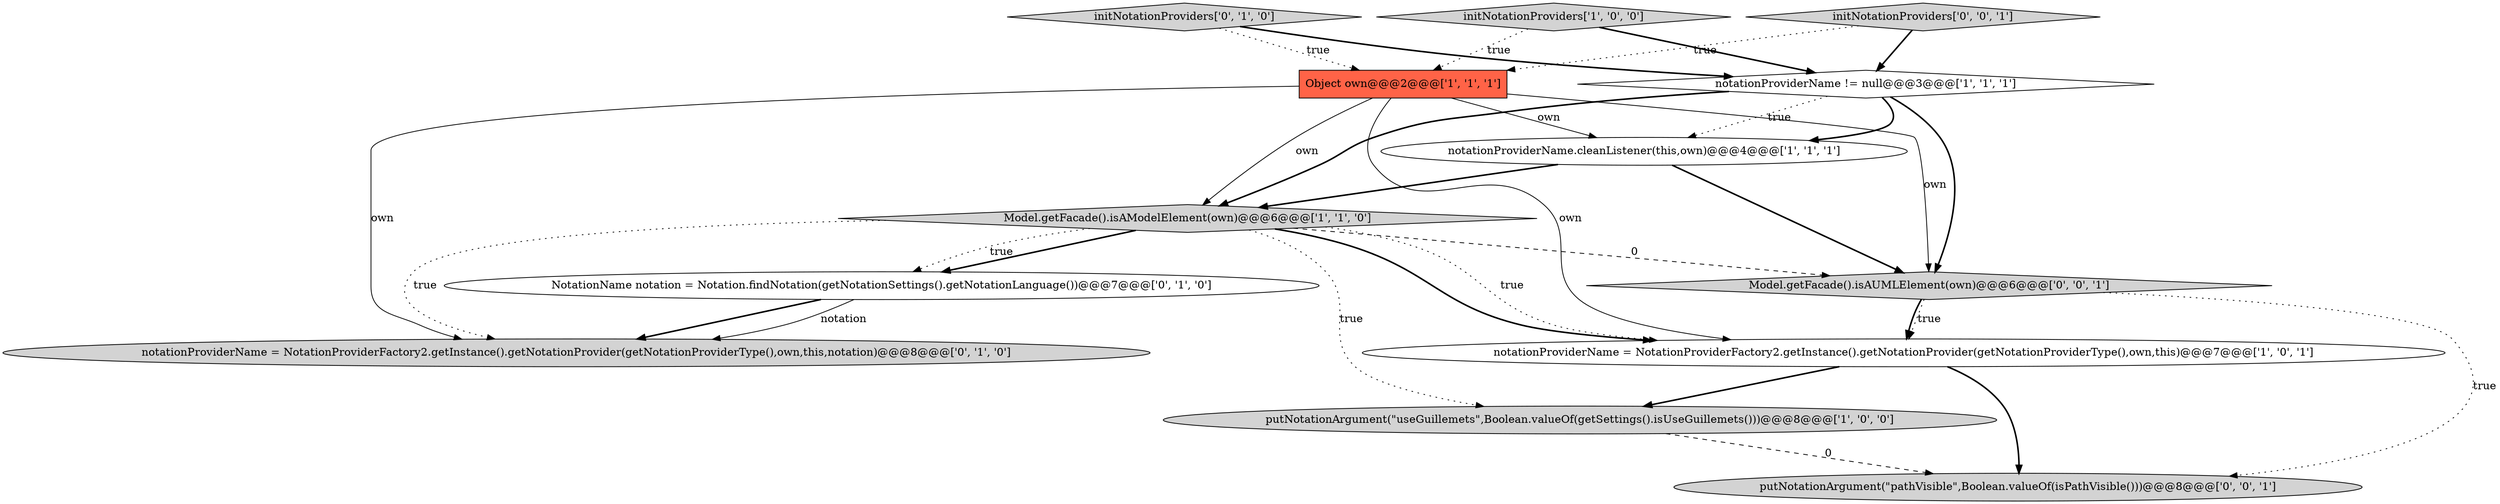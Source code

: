 digraph {
6 [style = filled, label = "initNotationProviders['1', '0', '0']", fillcolor = lightgray, shape = diamond image = "AAA0AAABBB1BBB"];
2 [style = filled, label = "putNotationArgument(\"useGuillemets\",Boolean.valueOf(getSettings().isUseGuillemets()))@@@8@@@['1', '0', '0']", fillcolor = lightgray, shape = ellipse image = "AAA0AAABBB1BBB"];
8 [style = filled, label = "notationProviderName = NotationProviderFactory2.getInstance().getNotationProvider(getNotationProviderType(),own,this,notation)@@@8@@@['0', '1', '0']", fillcolor = lightgray, shape = ellipse image = "AAA0AAABBB2BBB"];
3 [style = filled, label = "Object own@@@2@@@['1', '1', '1']", fillcolor = tomato, shape = box image = "AAA0AAABBB1BBB"];
9 [style = filled, label = "NotationName notation = Notation.findNotation(getNotationSettings().getNotationLanguage())@@@7@@@['0', '1', '0']", fillcolor = white, shape = ellipse image = "AAA0AAABBB2BBB"];
5 [style = filled, label = "notationProviderName = NotationProviderFactory2.getInstance().getNotationProvider(getNotationProviderType(),own,this)@@@7@@@['1', '0', '1']", fillcolor = white, shape = ellipse image = "AAA0AAABBB1BBB"];
0 [style = filled, label = "Model.getFacade().isAModelElement(own)@@@6@@@['1', '1', '0']", fillcolor = lightgray, shape = diamond image = "AAA0AAABBB1BBB"];
4 [style = filled, label = "notationProviderName.cleanListener(this,own)@@@4@@@['1', '1', '1']", fillcolor = white, shape = ellipse image = "AAA0AAABBB1BBB"];
7 [style = filled, label = "initNotationProviders['0', '1', '0']", fillcolor = lightgray, shape = diamond image = "AAA0AAABBB2BBB"];
10 [style = filled, label = "putNotationArgument(\"pathVisible\",Boolean.valueOf(isPathVisible()))@@@8@@@['0', '0', '1']", fillcolor = lightgray, shape = ellipse image = "AAA0AAABBB3BBB"];
11 [style = filled, label = "initNotationProviders['0', '0', '1']", fillcolor = lightgray, shape = diamond image = "AAA0AAABBB3BBB"];
12 [style = filled, label = "Model.getFacade().isAUMLElement(own)@@@6@@@['0', '0', '1']", fillcolor = lightgray, shape = diamond image = "AAA0AAABBB3BBB"];
1 [style = filled, label = "notationProviderName != null@@@3@@@['1', '1', '1']", fillcolor = white, shape = diamond image = "AAA0AAABBB1BBB"];
5->10 [style = bold, label=""];
9->8 [style = solid, label="notation"];
1->4 [style = bold, label=""];
0->9 [style = bold, label=""];
7->1 [style = bold, label=""];
0->5 [style = dotted, label="true"];
12->5 [style = bold, label=""];
3->5 [style = solid, label="own"];
11->1 [style = bold, label=""];
1->4 [style = dotted, label="true"];
1->0 [style = bold, label=""];
0->12 [style = dashed, label="0"];
9->8 [style = bold, label=""];
3->0 [style = solid, label="own"];
2->10 [style = dashed, label="0"];
4->0 [style = bold, label=""];
0->8 [style = dotted, label="true"];
6->1 [style = bold, label=""];
5->2 [style = bold, label=""];
12->10 [style = dotted, label="true"];
12->5 [style = dotted, label="true"];
7->3 [style = dotted, label="true"];
3->4 [style = solid, label="own"];
1->12 [style = bold, label=""];
4->12 [style = bold, label=""];
3->8 [style = solid, label="own"];
3->12 [style = solid, label="own"];
0->2 [style = dotted, label="true"];
6->3 [style = dotted, label="true"];
11->3 [style = dotted, label="true"];
0->9 [style = dotted, label="true"];
0->5 [style = bold, label=""];
}

